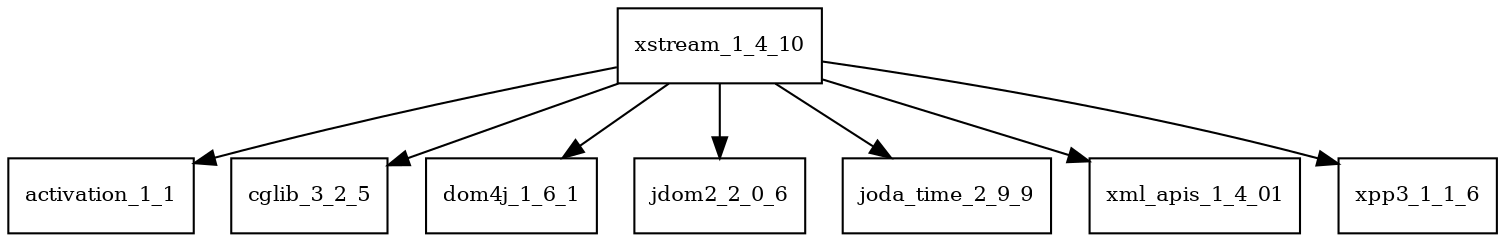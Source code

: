 digraph xstream_1_4_10_dependencies {
  node [shape = box, fontsize=10.0];
  xstream_1_4_10 -> activation_1_1;
  xstream_1_4_10 -> cglib_3_2_5;
  xstream_1_4_10 -> dom4j_1_6_1;
  xstream_1_4_10 -> jdom2_2_0_6;
  xstream_1_4_10 -> joda_time_2_9_9;
  xstream_1_4_10 -> xml_apis_1_4_01;
  xstream_1_4_10 -> xpp3_1_1_6;
}
